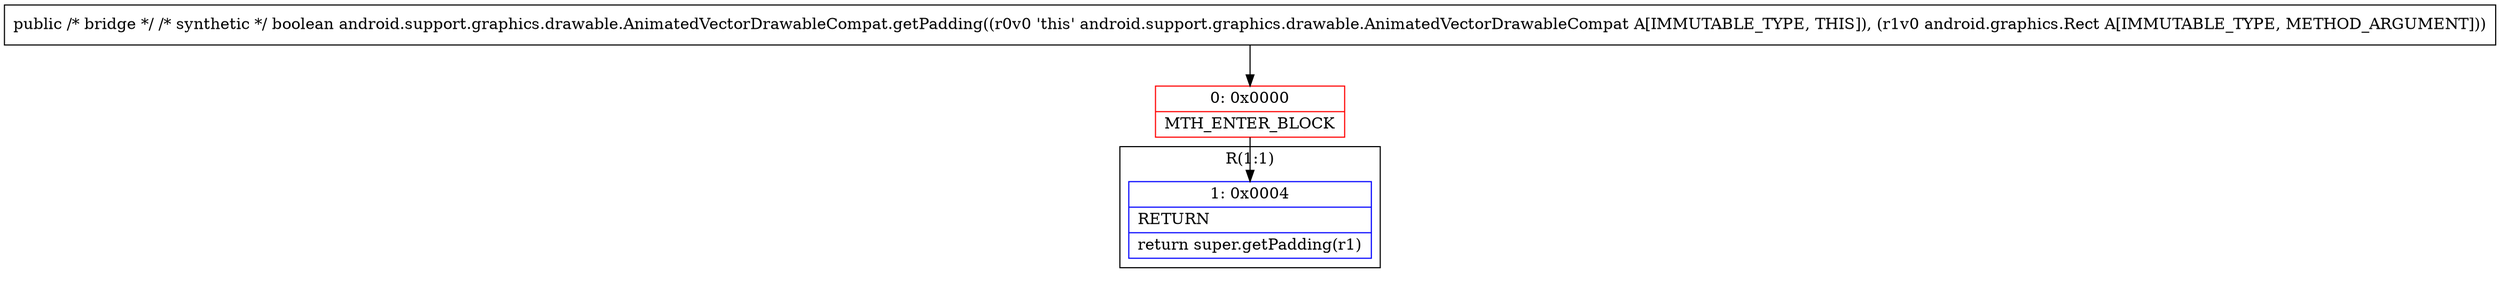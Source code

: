 digraph "CFG forandroid.support.graphics.drawable.AnimatedVectorDrawableCompat.getPadding(Landroid\/graphics\/Rect;)Z" {
subgraph cluster_Region_1491478170 {
label = "R(1:1)";
node [shape=record,color=blue];
Node_1 [shape=record,label="{1\:\ 0x0004|RETURN\l|return super.getPadding(r1)\l}"];
}
Node_0 [shape=record,color=red,label="{0\:\ 0x0000|MTH_ENTER_BLOCK\l}"];
MethodNode[shape=record,label="{public \/* bridge *\/ \/* synthetic *\/ boolean android.support.graphics.drawable.AnimatedVectorDrawableCompat.getPadding((r0v0 'this' android.support.graphics.drawable.AnimatedVectorDrawableCompat A[IMMUTABLE_TYPE, THIS]), (r1v0 android.graphics.Rect A[IMMUTABLE_TYPE, METHOD_ARGUMENT])) }"];
MethodNode -> Node_0;
Node_0 -> Node_1;
}

